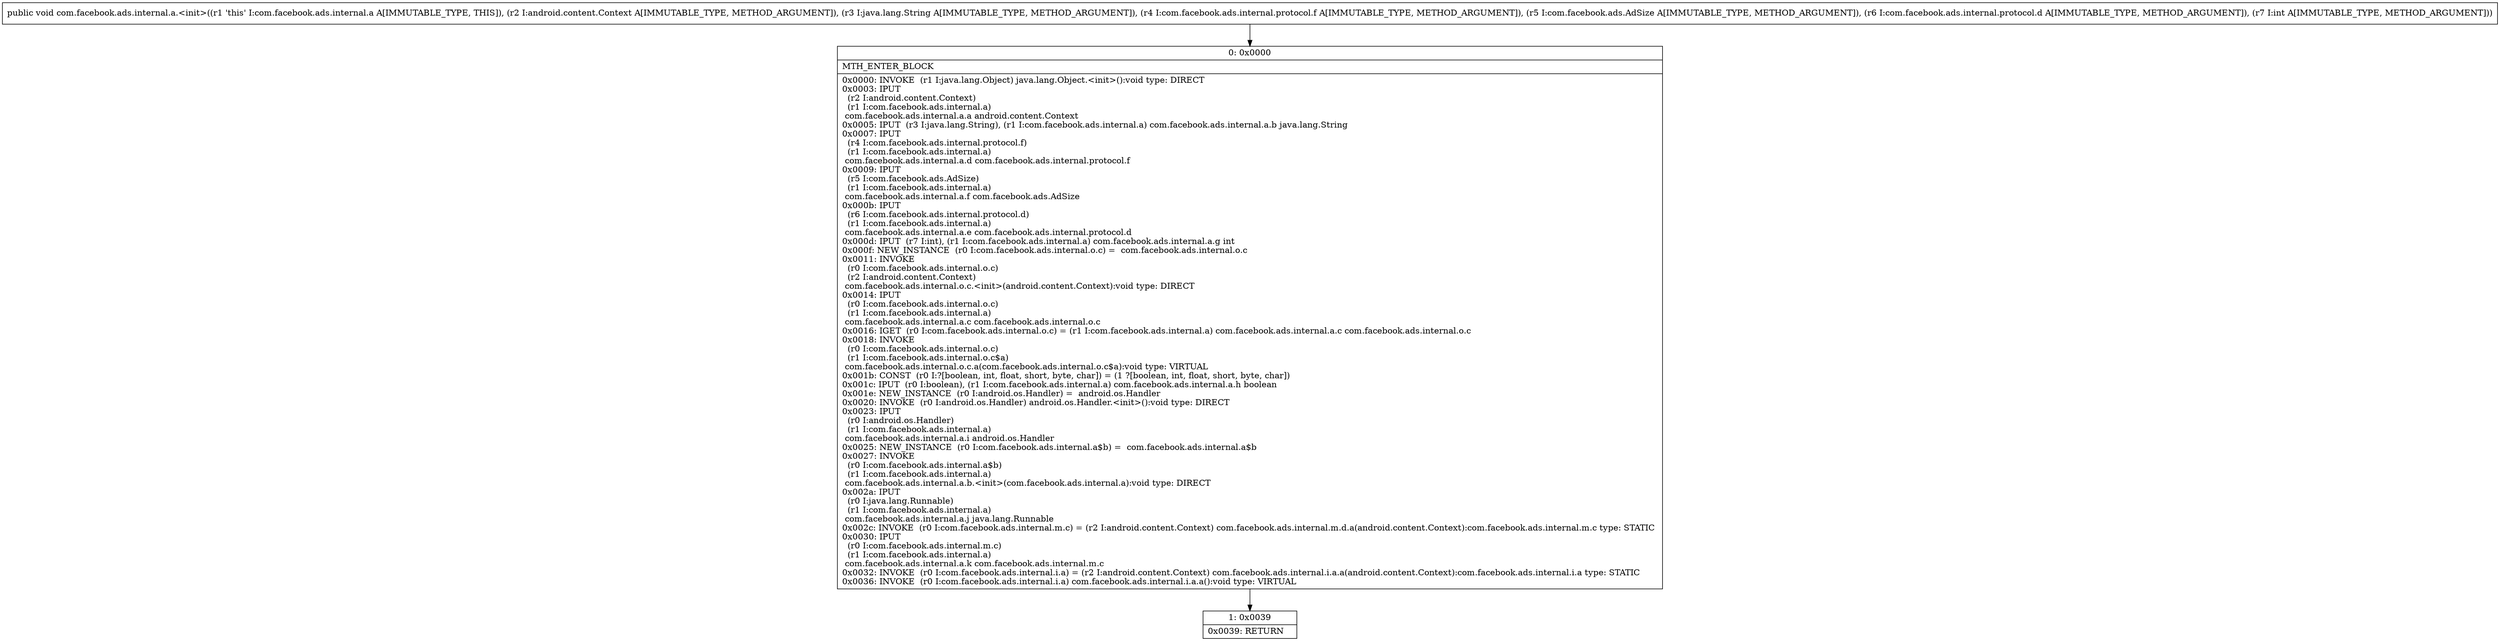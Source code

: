 digraph "CFG forcom.facebook.ads.internal.a.\<init\>(Landroid\/content\/Context;Ljava\/lang\/String;Lcom\/facebook\/ads\/internal\/protocol\/f;Lcom\/facebook\/ads\/AdSize;Lcom\/facebook\/ads\/internal\/protocol\/d;I)V" {
Node_0 [shape=record,label="{0\:\ 0x0000|MTH_ENTER_BLOCK\l|0x0000: INVOKE  (r1 I:java.lang.Object) java.lang.Object.\<init\>():void type: DIRECT \l0x0003: IPUT  \l  (r2 I:android.content.Context)\l  (r1 I:com.facebook.ads.internal.a)\l com.facebook.ads.internal.a.a android.content.Context \l0x0005: IPUT  (r3 I:java.lang.String), (r1 I:com.facebook.ads.internal.a) com.facebook.ads.internal.a.b java.lang.String \l0x0007: IPUT  \l  (r4 I:com.facebook.ads.internal.protocol.f)\l  (r1 I:com.facebook.ads.internal.a)\l com.facebook.ads.internal.a.d com.facebook.ads.internal.protocol.f \l0x0009: IPUT  \l  (r5 I:com.facebook.ads.AdSize)\l  (r1 I:com.facebook.ads.internal.a)\l com.facebook.ads.internal.a.f com.facebook.ads.AdSize \l0x000b: IPUT  \l  (r6 I:com.facebook.ads.internal.protocol.d)\l  (r1 I:com.facebook.ads.internal.a)\l com.facebook.ads.internal.a.e com.facebook.ads.internal.protocol.d \l0x000d: IPUT  (r7 I:int), (r1 I:com.facebook.ads.internal.a) com.facebook.ads.internal.a.g int \l0x000f: NEW_INSTANCE  (r0 I:com.facebook.ads.internal.o.c) =  com.facebook.ads.internal.o.c \l0x0011: INVOKE  \l  (r0 I:com.facebook.ads.internal.o.c)\l  (r2 I:android.content.Context)\l com.facebook.ads.internal.o.c.\<init\>(android.content.Context):void type: DIRECT \l0x0014: IPUT  \l  (r0 I:com.facebook.ads.internal.o.c)\l  (r1 I:com.facebook.ads.internal.a)\l com.facebook.ads.internal.a.c com.facebook.ads.internal.o.c \l0x0016: IGET  (r0 I:com.facebook.ads.internal.o.c) = (r1 I:com.facebook.ads.internal.a) com.facebook.ads.internal.a.c com.facebook.ads.internal.o.c \l0x0018: INVOKE  \l  (r0 I:com.facebook.ads.internal.o.c)\l  (r1 I:com.facebook.ads.internal.o.c$a)\l com.facebook.ads.internal.o.c.a(com.facebook.ads.internal.o.c$a):void type: VIRTUAL \l0x001b: CONST  (r0 I:?[boolean, int, float, short, byte, char]) = (1 ?[boolean, int, float, short, byte, char]) \l0x001c: IPUT  (r0 I:boolean), (r1 I:com.facebook.ads.internal.a) com.facebook.ads.internal.a.h boolean \l0x001e: NEW_INSTANCE  (r0 I:android.os.Handler) =  android.os.Handler \l0x0020: INVOKE  (r0 I:android.os.Handler) android.os.Handler.\<init\>():void type: DIRECT \l0x0023: IPUT  \l  (r0 I:android.os.Handler)\l  (r1 I:com.facebook.ads.internal.a)\l com.facebook.ads.internal.a.i android.os.Handler \l0x0025: NEW_INSTANCE  (r0 I:com.facebook.ads.internal.a$b) =  com.facebook.ads.internal.a$b \l0x0027: INVOKE  \l  (r0 I:com.facebook.ads.internal.a$b)\l  (r1 I:com.facebook.ads.internal.a)\l com.facebook.ads.internal.a.b.\<init\>(com.facebook.ads.internal.a):void type: DIRECT \l0x002a: IPUT  \l  (r0 I:java.lang.Runnable)\l  (r1 I:com.facebook.ads.internal.a)\l com.facebook.ads.internal.a.j java.lang.Runnable \l0x002c: INVOKE  (r0 I:com.facebook.ads.internal.m.c) = (r2 I:android.content.Context) com.facebook.ads.internal.m.d.a(android.content.Context):com.facebook.ads.internal.m.c type: STATIC \l0x0030: IPUT  \l  (r0 I:com.facebook.ads.internal.m.c)\l  (r1 I:com.facebook.ads.internal.a)\l com.facebook.ads.internal.a.k com.facebook.ads.internal.m.c \l0x0032: INVOKE  (r0 I:com.facebook.ads.internal.i.a) = (r2 I:android.content.Context) com.facebook.ads.internal.i.a.a(android.content.Context):com.facebook.ads.internal.i.a type: STATIC \l0x0036: INVOKE  (r0 I:com.facebook.ads.internal.i.a) com.facebook.ads.internal.i.a.a():void type: VIRTUAL \l}"];
Node_1 [shape=record,label="{1\:\ 0x0039|0x0039: RETURN   \l}"];
MethodNode[shape=record,label="{public void com.facebook.ads.internal.a.\<init\>((r1 'this' I:com.facebook.ads.internal.a A[IMMUTABLE_TYPE, THIS]), (r2 I:android.content.Context A[IMMUTABLE_TYPE, METHOD_ARGUMENT]), (r3 I:java.lang.String A[IMMUTABLE_TYPE, METHOD_ARGUMENT]), (r4 I:com.facebook.ads.internal.protocol.f A[IMMUTABLE_TYPE, METHOD_ARGUMENT]), (r5 I:com.facebook.ads.AdSize A[IMMUTABLE_TYPE, METHOD_ARGUMENT]), (r6 I:com.facebook.ads.internal.protocol.d A[IMMUTABLE_TYPE, METHOD_ARGUMENT]), (r7 I:int A[IMMUTABLE_TYPE, METHOD_ARGUMENT])) }"];
MethodNode -> Node_0;
Node_0 -> Node_1;
}

